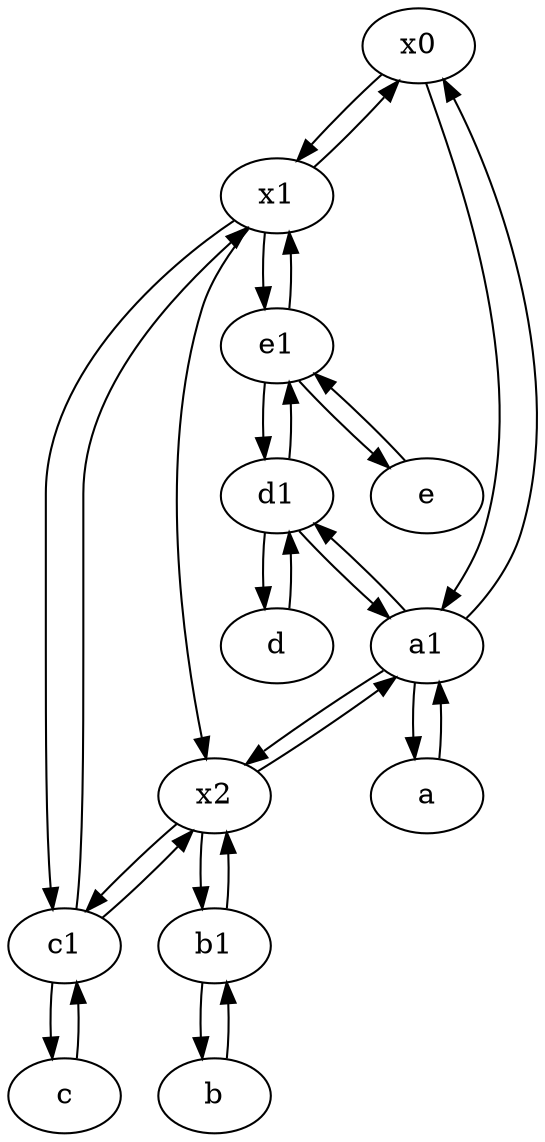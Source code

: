 digraph  {
	x0;
	d1 [pos="25,30!"];
	x1;
	b [pos="50,20!"];
	d [pos="20,30!"];
	c1 [pos="30,15!"];
	a [pos="40,10!"];
	c [pos="20,10!"];
	a1 [pos="40,15!"];
	x2;
	b1 [pos="45,20!"];
	e1 [pos="25,45!"];
	e [pos="30,50!"];
	x0 -> a1;
	b1 -> b;
	c1 -> x1;
	d1 -> e1;
	d -> d1;
	e -> e1;
	x2 -> b1;
	c1 -> c;
	a1 -> x0;
	d1 -> a1;
	x1 -> c1;
	b -> b1;
	e1 -> x1;
	a -> a1;
	b1 -> x2;
	x2 -> c1;
	x1 -> x0;
	x0 -> x1;
	e1 -> e;
	a1 -> d1;
	x2 -> a1;
	x1 -> e1;
	c -> c1;
	a1 -> x2;
	x1 -> x2;
	c1 -> x2;
	d1 -> d;
	a1 -> a;
	e1 -> d1;

	}